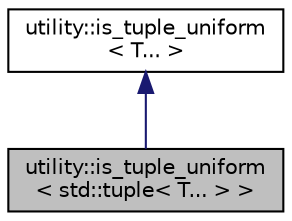 digraph "utility::is_tuple_uniform&lt; std::tuple&lt; T... &gt; &gt;"
{
 // LATEX_PDF_SIZE
  edge [fontname="Helvetica",fontsize="10",labelfontname="Helvetica",labelfontsize="10"];
  node [fontname="Helvetica",fontsize="10",shape=record];
  Node1 [label="utility::is_tuple_uniform\l\< std::tuple\< T... \> \>",height=0.2,width=0.4,color="black", fillcolor="grey75", style="filled", fontcolor="black",tooltip=" "];
  Node2 -> Node1 [dir="back",color="midnightblue",fontsize="10",style="solid",fontname="Helvetica"];
  Node2 [label="utility::is_tuple_uniform\l\< T... \>",height=0.2,width=0.4,color="black", fillcolor="white", style="filled",URL="$structutility_1_1is__tuple__uniform.html",tooltip=" "];
}
